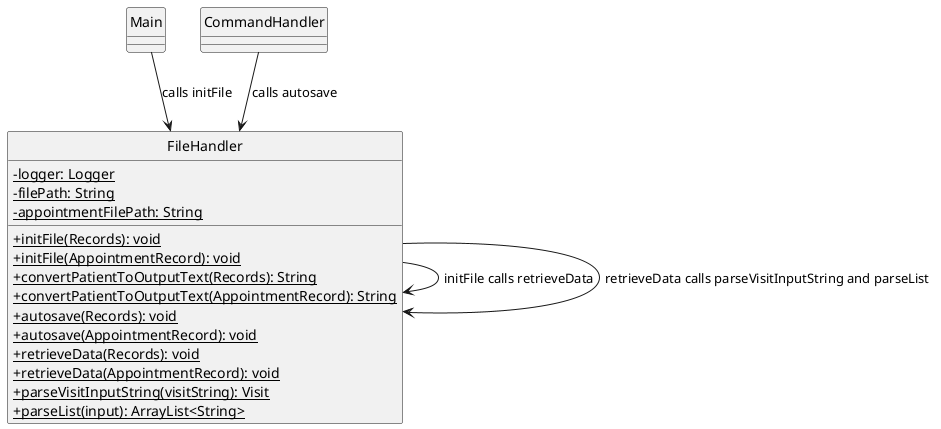 @startuml
'https://plantuml.com/class-diagram
skinparam classAttributeIconSize 0
hide circle

class FileHandler {
  -{static} logger: Logger
  -{static} filePath: String
  -{static} appointmentFilePath: String
  +{static} initFile(Records): void
  +{static} initFile(AppointmentRecord): void
  +{static} convertPatientToOutputText(Records): String
  +{static} convertPatientToOutputText(AppointmentRecord): String
  +{static} autosave(Records): void
  +{static} autosave(AppointmentRecord): void
  +{static} retrieveData(Records): void
  +{static} retrieveData(AppointmentRecord): void
  +{static} parseVisitInputString(visitString): Visit
  +{static} parseList(input): ArrayList<String>
}

class Main {}
class CommandHandler {}

CommandHandler --> FileHandler: calls autosave
Main --> FileHandler: calls initFile
FileHandler --> FileHandler: initFile calls retrieveData
FileHandler --> FileHandler: retrieveData calls parseVisitInputString and parseList

@enduml